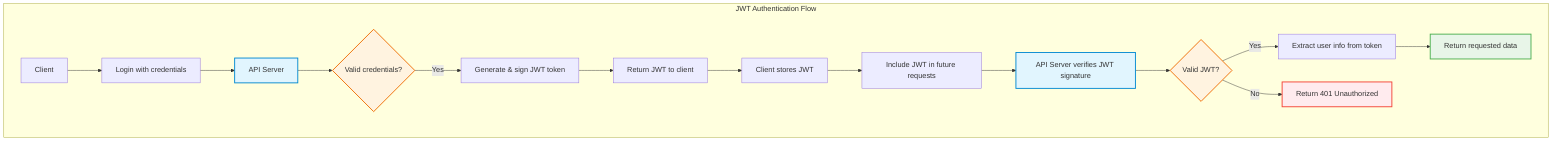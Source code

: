 graph TB
    subgraph "JWT Authentication Flow"
        C1[Client] --> C2[Login with credentials]
        C2 --> C3[API Server]
        C3 --> C4{Valid credentials?}
        C4 -->|Yes| C5[Generate & sign JWT token]
        C5 --> C6[Return JWT to client]
        C6 --> C7[Client stores JWT]
        C7 --> C8[Include JWT in future requests]
        C8 --> C9[API Server verifies JWT signature]
        C9 --> C10{Valid JWT?}
        C10 -->|Yes| C11[Extract user info from token]
        C11 --> C12[Return requested data]
        C10 -->|No| C13[Return 401 Unauthorized]
    end

    classDef authFlow fill:#e1f5fe,stroke:#0288d1,stroke-width:2px
    classDef decision fill:#fff3e0,stroke:#ef6c00,stroke-width:2px
    classDef success fill:#e8f5e8,stroke:#4caf50,stroke-width:2px
    classDef error fill:#ffebee,stroke:#f44336,stroke-width:2px

    class C3,C9 authFlow
    class C4,C10 decision
    class C12 success
    class C13 error